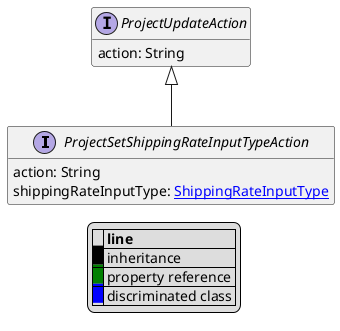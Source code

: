 @startuml

hide empty fields
hide empty methods
legend
|= |= line |
|<back:black>   </back>| inheritance |
|<back:green>   </back>| property reference |
|<back:blue>   </back>| discriminated class |
endlegend
interface ProjectSetShippingRateInputTypeAction [[ProjectSetShippingRateInputTypeAction.svg]] extends ProjectUpdateAction {
    action: String
    shippingRateInputType: [[ShippingRateInputType.svg ShippingRateInputType]]
}
interface ProjectUpdateAction [[ProjectUpdateAction.svg]]  {
    action: String
}





@enduml
